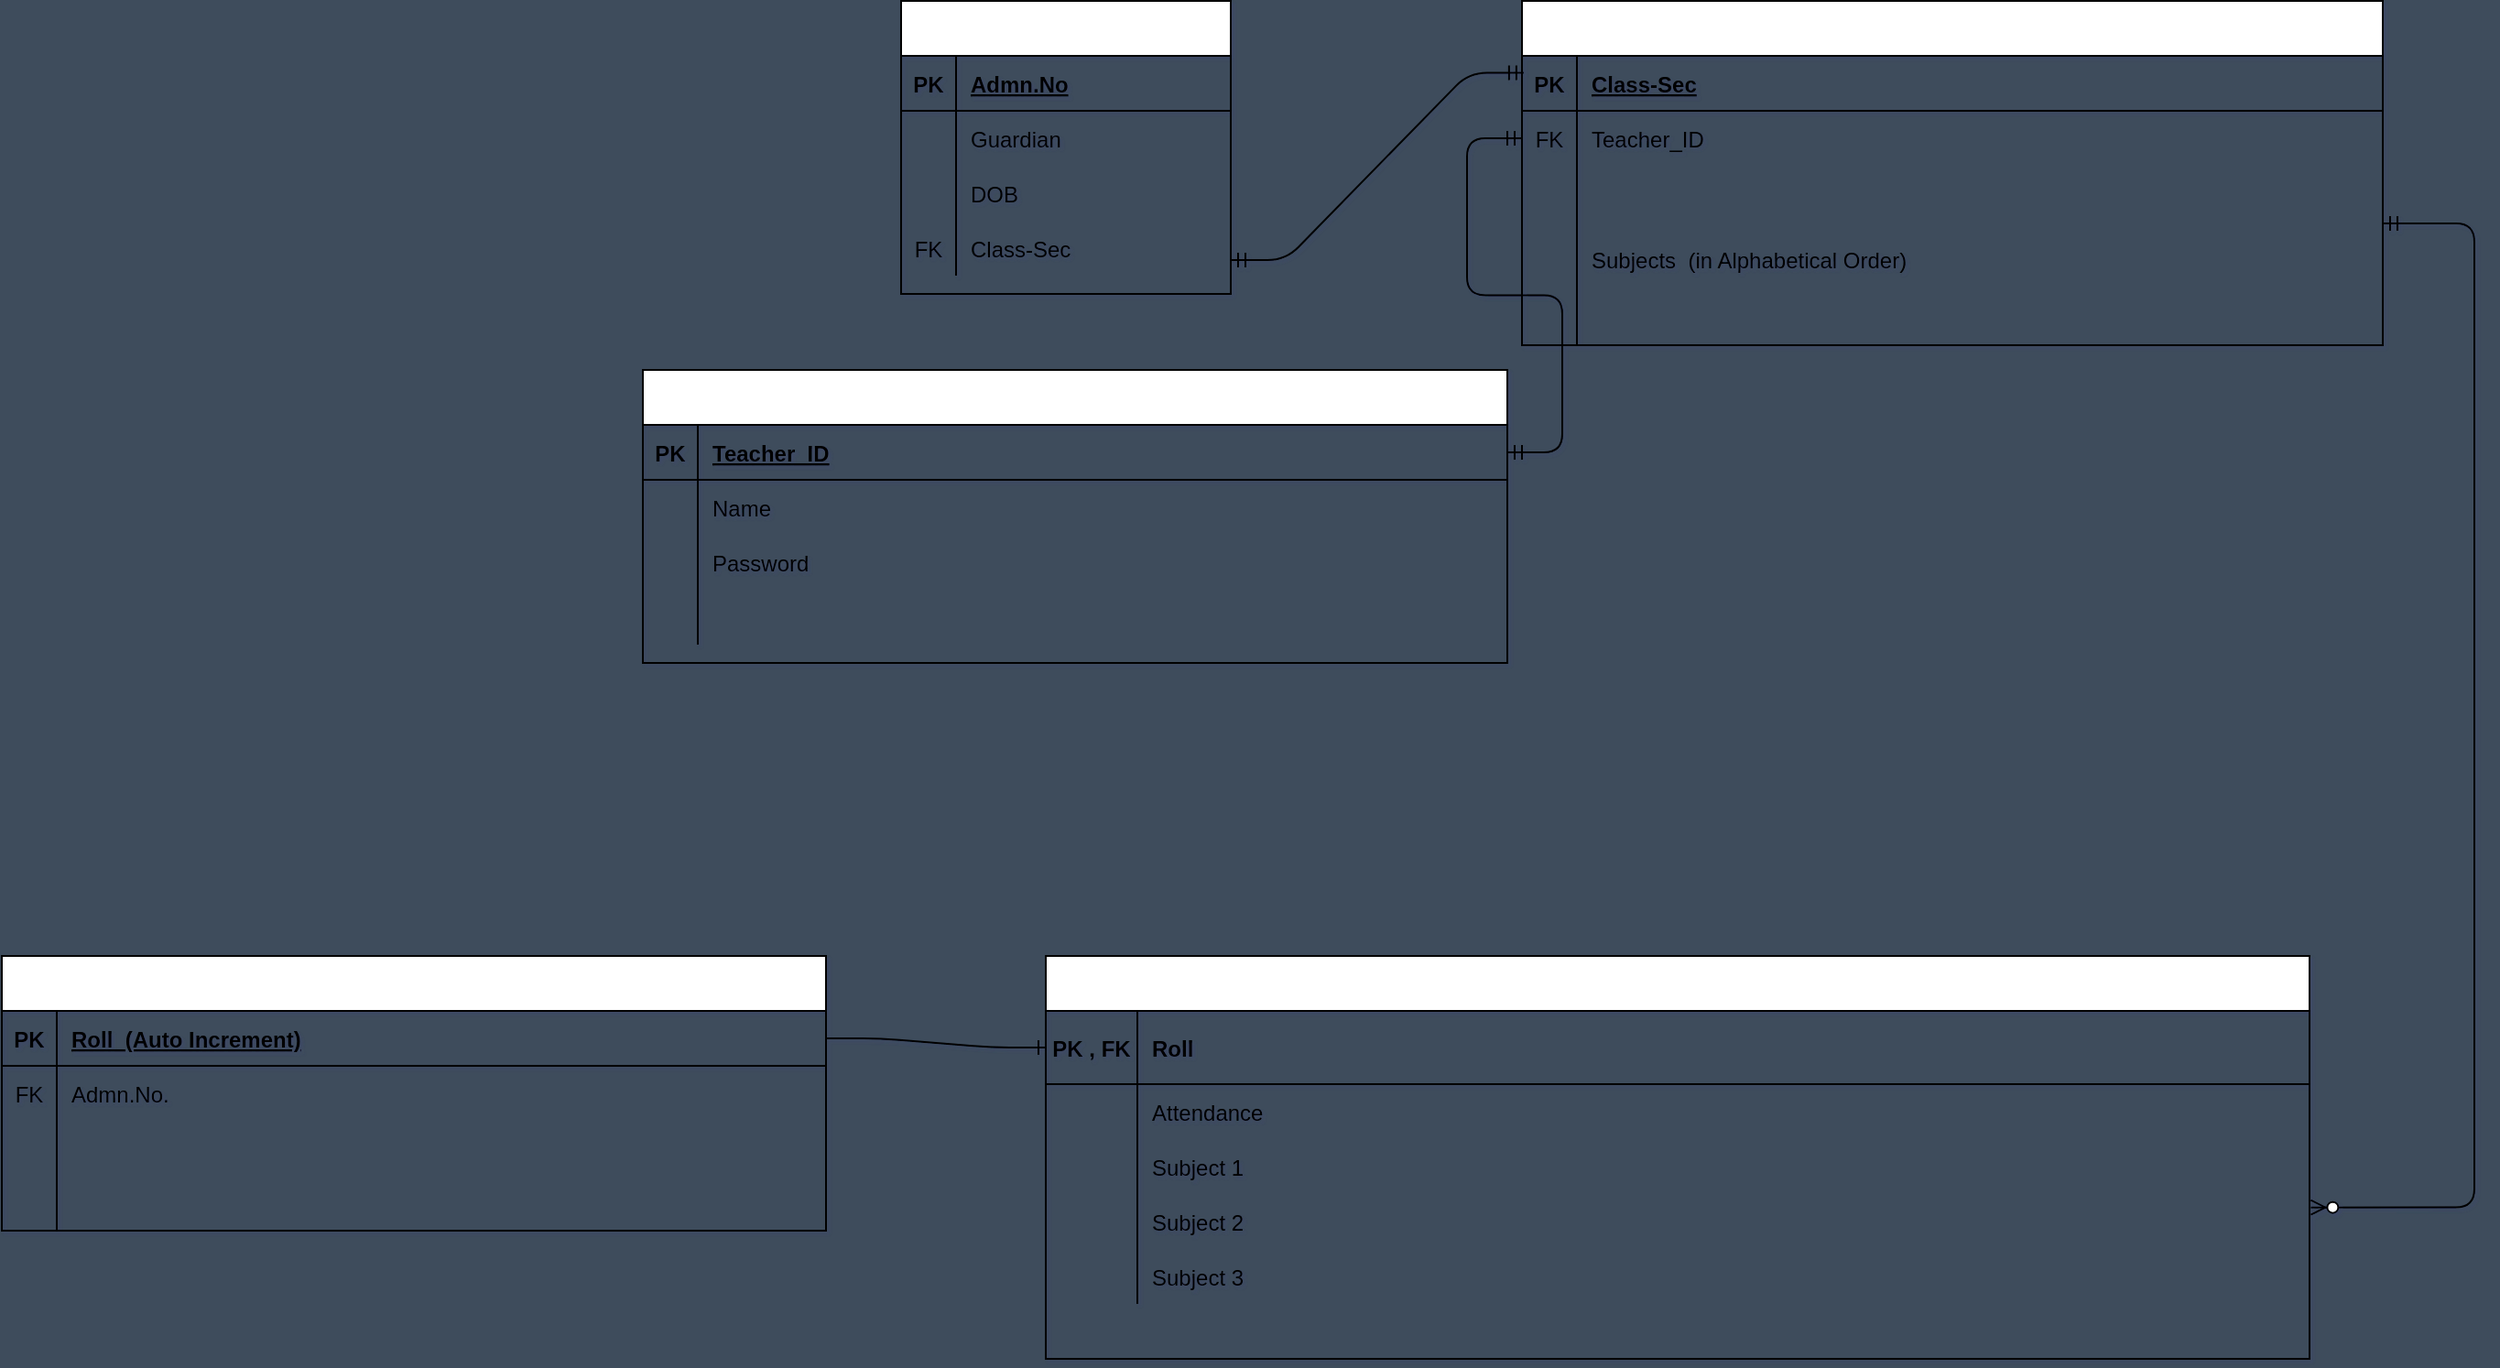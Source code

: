 <mxfile>
    <diagram id="oIQxQyRJ99w0yqNT2jzi" name="Page-1">
        <mxGraphModel dx="1610" dy="615" grid="1" gridSize="10" guides="1" tooltips="1" connect="1" arrows="1" fold="1" page="1" pageScale="1" pageWidth="900" pageHeight="1600" background="#3E4C5C" math="0" shadow="1">
            <root>
                <mxCell id="0"/>
                <mxCell id="1" parent="0"/>
                <mxCell id="28" value="Students" style="shape=table;startSize=30;container=1;collapsible=1;childLayout=tableLayout;fixedRows=1;rowLines=0;fontStyle=1;align=center;resizeLast=1;strokeColor=#000000;labelBorderColor=none;fontColor=#FFFFFF;" parent="1" vertex="1">
                    <mxGeometry x="-89" y="78.5" width="180" height="160" as="geometry">
                        <mxRectangle x="-89" y="78.5" width="80" height="30" as="alternateBounds"/>
                    </mxGeometry>
                </mxCell>
                <mxCell id="29" value="" style="shape=partialRectangle;collapsible=0;dropTarget=0;pointerEvents=0;fillColor=none;top=0;left=0;bottom=1;right=0;points=[[0,0.5],[1,0.5]];portConstraint=eastwest;" parent="28" vertex="1">
                    <mxGeometry y="30" width="180" height="30" as="geometry"/>
                </mxCell>
                <mxCell id="30" value="PK" style="shape=partialRectangle;connectable=0;fillColor=none;top=0;left=0;bottom=0;right=0;fontStyle=1;overflow=hidden;" parent="29" vertex="1">
                    <mxGeometry width="30" height="30" as="geometry"/>
                </mxCell>
                <mxCell id="31" value="Admn.No" style="shape=partialRectangle;connectable=0;fillColor=none;top=0;left=0;bottom=0;right=0;align=left;spacingLeft=6;fontStyle=5;overflow=hidden;" parent="29" vertex="1">
                    <mxGeometry x="30" width="150" height="30" as="geometry"/>
                </mxCell>
                <mxCell id="32" value="" style="shape=partialRectangle;collapsible=0;dropTarget=0;pointerEvents=0;fillColor=none;top=0;left=0;bottom=0;right=0;points=[[0,0.5],[1,0.5]];portConstraint=eastwest;" parent="28" vertex="1">
                    <mxGeometry y="60" width="180" height="30" as="geometry"/>
                </mxCell>
                <mxCell id="33" value="" style="shape=partialRectangle;connectable=0;fillColor=none;top=0;left=0;bottom=0;right=0;editable=1;overflow=hidden;" parent="32" vertex="1">
                    <mxGeometry width="30" height="30" as="geometry"/>
                </mxCell>
                <mxCell id="34" value="Guardian" style="shape=partialRectangle;connectable=0;fillColor=none;top=0;left=0;bottom=0;right=0;align=left;spacingLeft=6;overflow=hidden;" parent="32" vertex="1">
                    <mxGeometry x="30" width="150" height="30" as="geometry"/>
                </mxCell>
                <mxCell id="35" value="" style="shape=partialRectangle;collapsible=0;dropTarget=0;pointerEvents=0;fillColor=none;top=0;left=0;bottom=0;right=0;points=[[0,0.5],[1,0.5]];portConstraint=eastwest;" parent="28" vertex="1">
                    <mxGeometry y="90" width="180" height="30" as="geometry"/>
                </mxCell>
                <mxCell id="36" value="" style="shape=partialRectangle;connectable=0;fillColor=none;top=0;left=0;bottom=0;right=0;editable=1;overflow=hidden;" parent="35" vertex="1">
                    <mxGeometry width="30" height="30" as="geometry"/>
                </mxCell>
                <mxCell id="37" value="DOB" style="shape=partialRectangle;connectable=0;fillColor=none;top=0;left=0;bottom=0;right=0;align=left;spacingLeft=6;overflow=hidden;" parent="35" vertex="1">
                    <mxGeometry x="30" width="150" height="30" as="geometry"/>
                </mxCell>
                <mxCell id="38" value="" style="shape=partialRectangle;collapsible=0;dropTarget=0;pointerEvents=0;fillColor=none;top=0;left=0;bottom=0;right=0;points=[[0,0.5],[1,0.5]];portConstraint=eastwest;" parent="28" vertex="1">
                    <mxGeometry y="120" width="180" height="30" as="geometry"/>
                </mxCell>
                <mxCell id="39" value="FK" style="shape=partialRectangle;connectable=0;fillColor=none;top=0;left=0;bottom=0;right=0;editable=1;overflow=hidden;" parent="38" vertex="1">
                    <mxGeometry width="30" height="30" as="geometry"/>
                </mxCell>
                <mxCell id="40" value="Class-Sec" style="shape=partialRectangle;connectable=0;fillColor=none;top=0;left=0;bottom=0;right=0;align=left;spacingLeft=6;overflow=hidden;" parent="38" vertex="1">
                    <mxGeometry x="30" width="150" height="30" as="geometry"/>
                </mxCell>
                <mxCell id="41" value="Admin" style="shape=table;startSize=30;container=1;collapsible=1;childLayout=tableLayout;fixedRows=1;rowLines=0;fontStyle=1;align=center;resizeLast=1;fontColor=#FFFFFF;strokeColor=#000000;" parent="1" vertex="1">
                    <mxGeometry x="250" y="78.5" width="470" height="188" as="geometry">
                        <mxRectangle x="250" y="78.5" width="70" height="30" as="alternateBounds"/>
                    </mxGeometry>
                </mxCell>
                <mxCell id="42" value="" style="shape=partialRectangle;collapsible=0;dropTarget=0;pointerEvents=0;fillColor=none;top=0;left=0;bottom=1;right=0;points=[[0,0.5],[1,0.5]];portConstraint=eastwest;" parent="41" vertex="1">
                    <mxGeometry y="30" width="470" height="30" as="geometry"/>
                </mxCell>
                <mxCell id="43" value="PK" style="shape=partialRectangle;connectable=0;fillColor=none;top=0;left=0;bottom=0;right=0;fontStyle=1;overflow=hidden;" parent="42" vertex="1">
                    <mxGeometry width="30" height="30" as="geometry"/>
                </mxCell>
                <mxCell id="44" value="Class-Sec" style="shape=partialRectangle;connectable=0;fillColor=none;top=0;left=0;bottom=0;right=0;align=left;spacingLeft=6;fontStyle=5;overflow=hidden;" parent="42" vertex="1">
                    <mxGeometry x="30" width="440" height="30" as="geometry"/>
                </mxCell>
                <mxCell id="45" value="" style="shape=partialRectangle;collapsible=0;dropTarget=0;pointerEvents=0;fillColor=none;top=0;left=0;bottom=0;right=0;points=[[0,0.5],[1,0.5]];portConstraint=eastwest;" parent="41" vertex="1">
                    <mxGeometry y="60" width="470" height="30" as="geometry"/>
                </mxCell>
                <mxCell id="46" value="FK" style="shape=partialRectangle;connectable=0;fillColor=none;top=0;left=0;bottom=0;right=0;editable=1;overflow=hidden;" parent="45" vertex="1">
                    <mxGeometry width="30" height="30" as="geometry"/>
                </mxCell>
                <mxCell id="47" value="Teacher_ID" style="shape=partialRectangle;connectable=0;fillColor=none;top=0;left=0;bottom=0;right=0;align=left;spacingLeft=6;overflow=hidden;" parent="45" vertex="1">
                    <mxGeometry x="30" width="440" height="30" as="geometry"/>
                </mxCell>
                <mxCell id="48" value="" style="shape=partialRectangle;collapsible=0;dropTarget=0;pointerEvents=0;fillColor=none;top=0;left=0;bottom=0;right=0;points=[[0,0.5],[1,0.5]];portConstraint=eastwest;" parent="41" vertex="1">
                    <mxGeometry y="90" width="470" height="34" as="geometry"/>
                </mxCell>
                <mxCell id="49" value="" style="shape=partialRectangle;connectable=0;fillColor=none;top=0;left=0;bottom=0;right=0;editable=1;overflow=hidden;" parent="48" vertex="1">
                    <mxGeometry width="30" height="34" as="geometry"/>
                </mxCell>
                <mxCell id="50" value="" style="shape=partialRectangle;connectable=0;fillColor=none;top=0;left=0;bottom=0;right=0;align=left;spacingLeft=6;overflow=hidden;" parent="48" vertex="1">
                    <mxGeometry x="30" width="440" height="34" as="geometry"/>
                </mxCell>
                <mxCell id="195" value="" style="shape=partialRectangle;collapsible=0;dropTarget=0;pointerEvents=0;fillColor=none;top=0;left=0;bottom=0;right=0;points=[[0,0.5],[1,0.5]];portConstraint=eastwest;" parent="41" vertex="1">
                    <mxGeometry y="124" width="470" height="34" as="geometry"/>
                </mxCell>
                <mxCell id="196" value="" style="shape=partialRectangle;connectable=0;fillColor=none;top=0;left=0;bottom=0;right=0;editable=1;overflow=hidden;" parent="195" vertex="1">
                    <mxGeometry width="30" height="34" as="geometry"/>
                </mxCell>
                <mxCell id="197" value="Subjects  (in Alphabetical Order)" style="shape=partialRectangle;connectable=0;fillColor=none;top=0;left=0;bottom=0;right=0;align=left;spacingLeft=6;overflow=hidden;" parent="195" vertex="1">
                    <mxGeometry x="30" width="440" height="34" as="geometry"/>
                </mxCell>
                <mxCell id="51" value="" style="shape=partialRectangle;collapsible=0;dropTarget=0;pointerEvents=0;fillColor=none;top=0;left=0;bottom=0;right=0;points=[[0,0.5],[1,0.5]];portConstraint=eastwest;" parent="41" vertex="1">
                    <mxGeometry y="158" width="470" height="30" as="geometry"/>
                </mxCell>
                <mxCell id="52" value="" style="shape=partialRectangle;connectable=0;fillColor=none;top=0;left=0;bottom=0;right=0;editable=1;overflow=hidden;" parent="51" vertex="1">
                    <mxGeometry width="30" height="30" as="geometry"/>
                </mxCell>
                <mxCell id="53" value="" style="shape=partialRectangle;connectable=0;fillColor=none;top=0;left=0;bottom=0;right=0;align=left;spacingLeft=6;overflow=hidden;" parent="51" vertex="1">
                    <mxGeometry x="30" width="440" height="30" as="geometry"/>
                </mxCell>
                <mxCell id="55" value="Teachers" style="shape=table;startSize=30;container=1;collapsible=1;childLayout=tableLayout;fixedRows=1;rowLines=0;fontStyle=1;align=center;resizeLast=1;fontColor=#FFFFFF;strokeColor=#000000;" parent="1" vertex="1">
                    <mxGeometry x="-230" y="280" width="472" height="160" as="geometry">
                        <mxRectangle x="-230" y="280" width="80" height="30" as="alternateBounds"/>
                    </mxGeometry>
                </mxCell>
                <mxCell id="56" value="" style="shape=partialRectangle;collapsible=0;dropTarget=0;pointerEvents=0;fillColor=none;top=0;left=0;bottom=1;right=0;points=[[0,0.5],[1,0.5]];portConstraint=eastwest;" parent="55" vertex="1">
                    <mxGeometry y="30" width="472" height="30" as="geometry"/>
                </mxCell>
                <mxCell id="57" value="PK" style="shape=partialRectangle;connectable=0;fillColor=none;top=0;left=0;bottom=0;right=0;fontStyle=1;overflow=hidden;" parent="56" vertex="1">
                    <mxGeometry width="30" height="30" as="geometry"/>
                </mxCell>
                <mxCell id="58" value="Teacher_ID" style="shape=partialRectangle;connectable=0;fillColor=none;top=0;left=0;bottom=0;right=0;align=left;spacingLeft=6;fontStyle=5;overflow=hidden;" parent="56" vertex="1">
                    <mxGeometry x="30" width="442" height="30" as="geometry"/>
                </mxCell>
                <mxCell id="59" value="" style="shape=partialRectangle;collapsible=0;dropTarget=0;pointerEvents=0;fillColor=none;top=0;left=0;bottom=0;right=0;points=[[0,0.5],[1,0.5]];portConstraint=eastwest;" parent="55" vertex="1">
                    <mxGeometry y="60" width="472" height="30" as="geometry"/>
                </mxCell>
                <mxCell id="60" value="" style="shape=partialRectangle;connectable=0;fillColor=none;top=0;left=0;bottom=0;right=0;editable=1;overflow=hidden;" parent="59" vertex="1">
                    <mxGeometry width="30" height="30" as="geometry"/>
                </mxCell>
                <mxCell id="61" value="Name" style="shape=partialRectangle;connectable=0;fillColor=none;top=0;left=0;bottom=0;right=0;align=left;spacingLeft=6;overflow=hidden;" parent="59" vertex="1">
                    <mxGeometry x="30" width="442" height="30" as="geometry"/>
                </mxCell>
                <mxCell id="62" value="" style="shape=partialRectangle;collapsible=0;dropTarget=0;pointerEvents=0;fillColor=none;top=0;left=0;bottom=0;right=0;points=[[0,0.5],[1,0.5]];portConstraint=eastwest;" parent="55" vertex="1">
                    <mxGeometry y="90" width="472" height="30" as="geometry"/>
                </mxCell>
                <mxCell id="63" value="" style="shape=partialRectangle;connectable=0;fillColor=none;top=0;left=0;bottom=0;right=0;editable=1;overflow=hidden;" parent="62" vertex="1">
                    <mxGeometry width="30" height="30" as="geometry"/>
                </mxCell>
                <mxCell id="64" value="Password" style="shape=partialRectangle;connectable=0;fillColor=none;top=0;left=0;bottom=0;right=0;align=left;spacingLeft=6;overflow=hidden;" parent="62" vertex="1">
                    <mxGeometry x="30" width="442" height="30" as="geometry"/>
                </mxCell>
                <mxCell id="65" value="" style="shape=partialRectangle;collapsible=0;dropTarget=0;pointerEvents=0;fillColor=none;top=0;left=0;bottom=0;right=0;points=[[0,0.5],[1,0.5]];portConstraint=eastwest;" parent="55" vertex="1">
                    <mxGeometry y="120" width="472" height="30" as="geometry"/>
                </mxCell>
                <mxCell id="66" value="" style="shape=partialRectangle;connectable=0;fillColor=none;top=0;left=0;bottom=0;right=0;editable=1;overflow=hidden;" parent="65" vertex="1">
                    <mxGeometry width="30" height="30" as="geometry"/>
                </mxCell>
                <mxCell id="67" value="" style="shape=partialRectangle;connectable=0;fillColor=none;top=0;left=0;bottom=0;right=0;align=left;spacingLeft=6;overflow=hidden;" parent="65" vertex="1">
                    <mxGeometry x="30" width="442" height="30" as="geometry"/>
                </mxCell>
                <mxCell id="142" value="" style="edgeStyle=entityRelationEdgeStyle;fontSize=12;html=1;endArrow=ERmandOne;startArrow=ERmandOne;fontColor=#FFFFFF;exitX=1;exitY=0.5;exitDx=0;exitDy=0;" parent="1" source="56" target="45" edge="1">
                    <mxGeometry width="100" height="100" relative="1" as="geometry">
                        <mxPoint x="240" y="290" as="sourcePoint"/>
                        <mxPoint x="210" y="210" as="targetPoint"/>
                    </mxGeometry>
                </mxCell>
                <mxCell id="143" value="" style="edgeStyle=entityRelationEdgeStyle;fontSize=12;html=1;endArrow=ERmandOne;startArrow=ERmandOne;fontColor=#FFFFFF;entryX=0.002;entryY=0.31;entryDx=0;entryDy=0;entryPerimeter=0;exitX=1;exitY=0.717;exitDx=0;exitDy=0;exitPerimeter=0;" parent="1" source="38" target="42" edge="1">
                    <mxGeometry width="100" height="100" relative="1" as="geometry">
                        <mxPoint x="240" y="220" as="sourcePoint"/>
                        <mxPoint x="240" y="130" as="targetPoint"/>
                    </mxGeometry>
                </mxCell>
                <mxCell id="144" value="Students-12A" style="shape=table;startSize=30;container=1;collapsible=1;childLayout=tableLayout;fixedRows=1;rowLines=0;fontStyle=1;align=center;resizeLast=1;fontColor=#FFFFFF;strokeColor=#000000;" parent="1" vertex="1">
                    <mxGeometry x="-580" y="600" width="450" height="150" as="geometry"/>
                </mxCell>
                <mxCell id="145" value="" style="shape=partialRectangle;collapsible=0;dropTarget=0;pointerEvents=0;fillColor=none;top=0;left=0;bottom=1;right=0;points=[[0,0.5],[1,0.5]];portConstraint=eastwest;" parent="144" vertex="1">
                    <mxGeometry y="30" width="450" height="30" as="geometry"/>
                </mxCell>
                <mxCell id="146" value="PK" style="shape=partialRectangle;connectable=0;fillColor=none;top=0;left=0;bottom=0;right=0;fontStyle=1;overflow=hidden;" parent="145" vertex="1">
                    <mxGeometry width="30" height="30" as="geometry"/>
                </mxCell>
                <mxCell id="147" value="Roll  (Auto Increment)" style="shape=partialRectangle;connectable=0;fillColor=none;top=0;left=0;bottom=0;right=0;align=left;spacingLeft=6;fontStyle=5;overflow=hidden;" parent="145" vertex="1">
                    <mxGeometry x="30" width="420" height="30" as="geometry"/>
                </mxCell>
                <mxCell id="148" value="" style="shape=partialRectangle;collapsible=0;dropTarget=0;pointerEvents=0;fillColor=none;top=0;left=0;bottom=0;right=0;points=[[0,0.5],[1,0.5]];portConstraint=eastwest;" parent="144" vertex="1">
                    <mxGeometry y="60" width="450" height="30" as="geometry"/>
                </mxCell>
                <mxCell id="149" value="FK" style="shape=partialRectangle;connectable=0;fillColor=none;top=0;left=0;bottom=0;right=0;editable=1;overflow=hidden;" parent="148" vertex="1">
                    <mxGeometry width="30" height="30" as="geometry"/>
                </mxCell>
                <mxCell id="150" value="Admn.No." style="shape=partialRectangle;connectable=0;fillColor=none;top=0;left=0;bottom=0;right=0;align=left;spacingLeft=6;overflow=hidden;" parent="148" vertex="1">
                    <mxGeometry x="30" width="420" height="30" as="geometry"/>
                </mxCell>
                <mxCell id="151" value="" style="shape=partialRectangle;collapsible=0;dropTarget=0;pointerEvents=0;fillColor=none;top=0;left=0;bottom=0;right=0;points=[[0,0.5],[1,0.5]];portConstraint=eastwest;" parent="144" vertex="1">
                    <mxGeometry y="90" width="450" height="30" as="geometry"/>
                </mxCell>
                <mxCell id="152" value="" style="shape=partialRectangle;connectable=0;fillColor=none;top=0;left=0;bottom=0;right=0;editable=1;overflow=hidden;" parent="151" vertex="1">
                    <mxGeometry width="30" height="30" as="geometry"/>
                </mxCell>
                <mxCell id="153" value="" style="shape=partialRectangle;connectable=0;fillColor=none;top=0;left=0;bottom=0;right=0;align=left;spacingLeft=6;overflow=hidden;" parent="151" vertex="1">
                    <mxGeometry x="30" width="420" height="30" as="geometry"/>
                </mxCell>
                <mxCell id="154" value="" style="shape=partialRectangle;collapsible=0;dropTarget=0;pointerEvents=0;fillColor=none;top=0;left=0;bottom=0;right=0;points=[[0,0.5],[1,0.5]];portConstraint=eastwest;" parent="144" vertex="1">
                    <mxGeometry y="120" width="450" height="30" as="geometry"/>
                </mxCell>
                <mxCell id="155" value="" style="shape=partialRectangle;connectable=0;fillColor=none;top=0;left=0;bottom=0;right=0;editable=1;overflow=hidden;" parent="154" vertex="1">
                    <mxGeometry width="30" height="30" as="geometry"/>
                </mxCell>
                <mxCell id="156" value="" style="shape=partialRectangle;connectable=0;fillColor=none;top=0;left=0;bottom=0;right=0;align=left;spacingLeft=6;overflow=hidden;" parent="154" vertex="1">
                    <mxGeometry x="30" width="420" height="30" as="geometry"/>
                </mxCell>
                <mxCell id="163" value="Marks-12A" style="shape=table;startSize=30;container=1;collapsible=1;childLayout=tableLayout;fixedRows=1;rowLines=0;fontStyle=1;align=center;resizeLast=1;fontColor=#FFFFFF;strokeColor=#000000;" parent="1" vertex="1">
                    <mxGeometry x="-10" y="600" width="690" height="220" as="geometry"/>
                </mxCell>
                <mxCell id="164" value="" style="shape=partialRectangle;collapsible=0;dropTarget=0;pointerEvents=0;fillColor=none;top=0;left=0;bottom=1;right=0;points=[[0,0.5],[1,0.5]];portConstraint=eastwest;" parent="163" vertex="1">
                    <mxGeometry y="30" width="690" height="40" as="geometry"/>
                </mxCell>
                <mxCell id="165" value="PK , FK" style="shape=partialRectangle;connectable=0;fillColor=none;top=0;left=0;bottom=0;right=0;fontStyle=1;overflow=hidden;" parent="164" vertex="1">
                    <mxGeometry width="50" height="40" as="geometry"/>
                </mxCell>
                <mxCell id="166" value="Roll   " style="shape=partialRectangle;connectable=0;fillColor=none;top=0;left=0;bottom=0;right=0;align=left;spacingLeft=6;fontStyle=1;overflow=hidden;" parent="164" vertex="1">
                    <mxGeometry x="50" width="640" height="40" as="geometry"/>
                </mxCell>
                <mxCell id="167" value="" style="shape=partialRectangle;collapsible=0;dropTarget=0;pointerEvents=0;fillColor=none;top=0;left=0;bottom=0;right=0;points=[[0,0.5],[1,0.5]];portConstraint=eastwest;" parent="163" vertex="1">
                    <mxGeometry y="70" width="690" height="30" as="geometry"/>
                </mxCell>
                <mxCell id="168" value="" style="shape=partialRectangle;connectable=0;fillColor=none;top=0;left=0;bottom=0;right=0;editable=1;overflow=hidden;" parent="167" vertex="1">
                    <mxGeometry width="50" height="30" as="geometry"/>
                </mxCell>
                <mxCell id="169" value="Attendance" style="shape=partialRectangle;connectable=0;fillColor=none;top=0;left=0;bottom=0;right=0;align=left;spacingLeft=6;overflow=hidden;" parent="167" vertex="1">
                    <mxGeometry x="50" width="640" height="30" as="geometry"/>
                </mxCell>
                <mxCell id="170" value="" style="shape=partialRectangle;collapsible=0;dropTarget=0;pointerEvents=0;fillColor=none;top=0;left=0;bottom=0;right=0;points=[[0,0.5],[1,0.5]];portConstraint=eastwest;" parent="163" vertex="1">
                    <mxGeometry y="100" width="690" height="30" as="geometry"/>
                </mxCell>
                <mxCell id="171" value="" style="shape=partialRectangle;connectable=0;fillColor=none;top=0;left=0;bottom=0;right=0;editable=1;overflow=hidden;" parent="170" vertex="1">
                    <mxGeometry width="50" height="30" as="geometry"/>
                </mxCell>
                <mxCell id="172" value="Subject 1" style="shape=partialRectangle;connectable=0;fillColor=none;top=0;left=0;bottom=0;right=0;align=left;spacingLeft=6;overflow=hidden;" parent="170" vertex="1">
                    <mxGeometry x="50" width="640" height="30" as="geometry"/>
                </mxCell>
                <mxCell id="173" value="" style="shape=partialRectangle;collapsible=0;dropTarget=0;pointerEvents=0;fillColor=none;top=0;left=0;bottom=0;right=0;points=[[0,0.5],[1,0.5]];portConstraint=eastwest;" parent="163" vertex="1">
                    <mxGeometry y="130" width="690" height="30" as="geometry"/>
                </mxCell>
                <mxCell id="174" value="" style="shape=partialRectangle;connectable=0;fillColor=none;top=0;left=0;bottom=0;right=0;editable=1;overflow=hidden;" parent="173" vertex="1">
                    <mxGeometry width="50" height="30" as="geometry"/>
                </mxCell>
                <mxCell id="175" value="Subject 2" style="shape=partialRectangle;connectable=0;fillColor=none;top=0;left=0;bottom=0;right=0;align=left;spacingLeft=6;overflow=hidden;" parent="173" vertex="1">
                    <mxGeometry x="50" width="640" height="30" as="geometry"/>
                </mxCell>
                <mxCell id="190" value="" style="shape=partialRectangle;collapsible=0;dropTarget=0;pointerEvents=0;fillColor=none;top=0;left=0;bottom=0;right=0;points=[[0,0.5],[1,0.5]];portConstraint=eastwest;" parent="163" vertex="1">
                    <mxGeometry y="160" width="690" height="30" as="geometry"/>
                </mxCell>
                <mxCell id="191" value="" style="shape=partialRectangle;connectable=0;fillColor=none;top=0;left=0;bottom=0;right=0;editable=1;overflow=hidden;" parent="190" vertex="1">
                    <mxGeometry width="50" height="30" as="geometry"/>
                </mxCell>
                <mxCell id="192" value="Subject 3" style="shape=partialRectangle;connectable=0;fillColor=none;top=0;left=0;bottom=0;right=0;align=left;spacingLeft=6;overflow=hidden;" parent="190" vertex="1">
                    <mxGeometry x="50" width="640" height="30" as="geometry"/>
                </mxCell>
                <mxCell id="176" value="" style="edgeStyle=entityRelationEdgeStyle;fontSize=12;html=1;endArrow=ERone;endFill=1;fontColor=#FFFFFF;exitX=1;exitY=0.5;exitDx=0;exitDy=0;" parent="1" source="145" target="164" edge="1">
                    <mxGeometry width="100" height="100" relative="1" as="geometry">
                        <mxPoint x="-190" y="630" as="sourcePoint"/>
                        <mxPoint x="-90" y="530" as="targetPoint"/>
                    </mxGeometry>
                </mxCell>
                <mxCell id="194" value="" style="edgeStyle=orthogonalEdgeStyle;fontSize=12;html=1;endArrow=ERzeroToMany;startArrow=ERmandOne;fontColor=#FFFFFF;elbow=vertical;entryX=1.001;entryY=0.244;entryDx=0;entryDy=0;entryPerimeter=0;" parent="1" source="48" target="173" edge="1">
                    <mxGeometry width="100" height="100" relative="1" as="geometry">
                        <mxPoint x="740" y="210" as="sourcePoint"/>
                        <mxPoint x="700" y="690" as="targetPoint"/>
                        <Array as="points">
                            <mxPoint x="770" y="200"/>
                            <mxPoint x="770" y="737"/>
                        </Array>
                    </mxGeometry>
                </mxCell>
            </root>
        </mxGraphModel>
    </diagram>
    <diagram id="sR3xg9FtY8wLBwxeg6wa" name="Page-2">
        <mxGraphModel dx="710" dy="615" grid="1" gridSize="10" guides="1" tooltips="1" connect="1" arrows="1" fold="1" page="1" pageScale="1" pageWidth="1200" pageHeight="1920" background="#3B1D00" math="0" shadow="0">
            <root>
                <mxCell id="Pp3ixRvNT5yIHclJK6_6-0"/>
                <mxCell id="Pp3ixRvNT5yIHclJK6_6-1" parent="Pp3ixRvNT5yIHclJK6_6-0"/>
                <mxCell id="NXDeuuNNnxQUC-3iIf2m-0" value="" style="group" parent="Pp3ixRvNT5yIHclJK6_6-1" vertex="1" connectable="0">
                    <mxGeometry x="60" y="30" width="536" height="400" as="geometry"/>
                </mxCell>
                <mxCell id="VFKwjuI6PaATOPqBNlFi-2" value="&lt;h1&gt;&lt;font style=&quot;font-size: 41px&quot; face=&quot;Times New Roman&quot;&gt;ADMIN&lt;/font&gt;&lt;/h1&gt;" style="ellipse;whiteSpace=wrap;html=1;align=center;newEdgeStyle={&quot;edgeStyle&quot;:&quot;entityRelationEdgeStyle&quot;,&quot;startArrow&quot;:&quot;none&quot;,&quot;endArrow&quot;:&quot;none&quot;,&quot;segment&quot;:10,&quot;curved&quot;:1};treeFolding=1;treeMoving=1;" parent="NXDeuuNNnxQUC-3iIf2m-0" vertex="1">
                    <mxGeometry x="196" y="-10" width="180" height="90" as="geometry"/>
                </mxCell>
                <mxCell id="VFKwjuI6PaATOPqBNlFi-3" value="&lt;font style=&quot;font-size: 16px&quot;&gt;Primary Key&lt;/font&gt;" style="whiteSpace=wrap;html=1;rounded=1;arcSize=50;align=center;verticalAlign=middle;strokeWidth=1;autosize=1;spacing=4;treeFolding=1;treeMoving=1;newEdgeStyle={&quot;edgeStyle&quot;:&quot;entityRelationEdgeStyle&quot;,&quot;startArrow&quot;:&quot;none&quot;,&quot;endArrow&quot;:&quot;none&quot;,&quot;segment&quot;:10,&quot;curved&quot;:1};" parent="NXDeuuNNnxQUC-3iIf2m-0" vertex="1">
                    <mxGeometry x="49" y="105" width="130" height="30" as="geometry"/>
                </mxCell>
                <mxCell id="VFKwjuI6PaATOPqBNlFi-5" value="" style="edgeStyle=entityRelationEdgeStyle;fontSize=12;html=1;endArrow=ERzeroToOne;startArrow=ERmandOne;entryX=0;entryY=0.5;entryDx=0;entryDy=0;exitX=0.5;exitY=0;exitDx=0;exitDy=0;" parent="NXDeuuNNnxQUC-3iIf2m-0" source="VFKwjuI6PaATOPqBNlFi-3" target="VFKwjuI6PaATOPqBNlFi-2" edge="1">
                    <mxGeometry width="100" height="100" relative="1" as="geometry">
                        <mxPoint x="76" y="170" as="sourcePoint"/>
                        <mxPoint x="176" y="70" as="targetPoint"/>
                    </mxGeometry>
                </mxCell>
                <mxCell id="VFKwjuI6PaATOPqBNlFi-25" style="edgeStyle=none;html=1;exitX=0.5;exitY=1;exitDx=0;exitDy=0;" parent="NXDeuuNNnxQUC-3iIf2m-0" source="VFKwjuI6PaATOPqBNlFi-8" edge="1">
                    <mxGeometry relative="1" as="geometry">
                        <mxPoint x="55.286" y="230" as="targetPoint"/>
                    </mxGeometry>
                </mxCell>
                <mxCell id="VFKwjuI6PaATOPqBNlFi-8" value="1.Teacher ID" style="whiteSpace=wrap;html=1;align=center;verticalAlign=middle;treeFolding=1;treeMoving=1;" parent="NXDeuuNNnxQUC-3iIf2m-0" vertex="1">
                    <mxGeometry x="4" y="175" width="102" height="25" as="geometry"/>
                </mxCell>
                <mxCell id="VFKwjuI6PaATOPqBNlFi-30" style="edgeStyle=none;html=1;exitX=0.5;exitY=1;exitDx=0;exitDy=0;" parent="NXDeuuNNnxQUC-3iIf2m-0" source="VFKwjuI6PaATOPqBNlFi-9" edge="1">
                    <mxGeometry relative="1" as="geometry">
                        <mxPoint x="170.143" y="230" as="targetPoint"/>
                    </mxGeometry>
                </mxCell>
                <mxCell id="VFKwjuI6PaATOPqBNlFi-9" value="2.Username" style="whiteSpace=wrap;html=1;align=center;verticalAlign=middle;treeFolding=1;treeMoving=1;" parent="NXDeuuNNnxQUC-3iIf2m-0" vertex="1">
                    <mxGeometry x="124" y="175" width="92" height="25" as="geometry"/>
                </mxCell>
                <mxCell id="VFKwjuI6PaATOPqBNlFi-13" value="" style="endArrow=classic;html=1;exitX=0.5;exitY=1;exitDx=0;exitDy=0;entryX=0.5;entryY=0;entryDx=0;entryDy=0;" parent="NXDeuuNNnxQUC-3iIf2m-0" source="VFKwjuI6PaATOPqBNlFi-3" target="VFKwjuI6PaATOPqBNlFi-8" edge="1">
                    <mxGeometry width="50" height="50" relative="1" as="geometry">
                        <mxPoint x="216" y="190" as="sourcePoint"/>
                        <mxPoint x="266" y="140" as="targetPoint"/>
                    </mxGeometry>
                </mxCell>
                <mxCell id="VFKwjuI6PaATOPqBNlFi-14" value="" style="endArrow=classic;html=1;exitX=0.5;exitY=1;exitDx=0;exitDy=0;entryX=0.5;entryY=0;entryDx=0;entryDy=0;" parent="NXDeuuNNnxQUC-3iIf2m-0" source="VFKwjuI6PaATOPqBNlFi-3" target="VFKwjuI6PaATOPqBNlFi-9" edge="1">
                    <mxGeometry width="50" height="50" relative="1" as="geometry">
                        <mxPoint x="216" y="190" as="sourcePoint"/>
                        <mxPoint x="266" y="140" as="targetPoint"/>
                    </mxGeometry>
                </mxCell>
                <mxCell id="VFKwjuI6PaATOPqBNlFi-24" value="Admin's Work" style="rounded=1;arcSize=10;whiteSpace=wrap;html=1;align=center;" parent="NXDeuuNNnxQUC-3iIf2m-0" vertex="1">
                    <mxGeometry x="270" y="200" width="100" height="40" as="geometry"/>
                </mxCell>
                <mxCell id="eg9HoDoHFmB2oO4siofI-19" style="edgeStyle=none;html=1;exitX=0.5;exitY=1;exitDx=0;exitDy=0;entryX=0;entryY=0.5;entryDx=0;entryDy=0;fontSize=32;fontColor=#33FFFF;" parent="NXDeuuNNnxQUC-3iIf2m-0" source="VFKwjuI6PaATOPqBNlFi-26" target="VFKwjuI6PaATOPqBNlFi-28" edge="1">
                    <mxGeometry relative="1" as="geometry"/>
                </mxCell>
                <mxCell id="VFKwjuI6PaATOPqBNlFi-26" value="most probably&lt;br&gt;auto increment" style="rounded=1;arcSize=10;whiteSpace=wrap;html=1;align=center;" parent="NXDeuuNNnxQUC-3iIf2m-0" vertex="1">
                    <mxGeometry y="230" width="110" height="50" as="geometry"/>
                </mxCell>
                <mxCell id="VFKwjuI6PaATOPqBNlFi-29" style="edgeStyle=none;html=1;exitX=1;exitY=0;exitDx=0;exitDy=0;entryX=0.5;entryY=1;entryDx=0;entryDy=0;" parent="NXDeuuNNnxQUC-3iIf2m-0" source="VFKwjuI6PaATOPqBNlFi-28" target="VFKwjuI6PaATOPqBNlFi-24" edge="1">
                    <mxGeometry relative="1" as="geometry"/>
                </mxCell>
                <mxCell id="VFKwjuI6PaATOPqBNlFi-28" value="IF NOT" style="rounded=1;arcSize=10;whiteSpace=wrap;html=1;align=center;" parent="NXDeuuNNnxQUC-3iIf2m-0" vertex="1">
                    <mxGeometry x="106" y="300" width="100" height="40" as="geometry"/>
                </mxCell>
                <mxCell id="VFKwjuI6PaATOPqBNlFi-31" value="&lt;font style=&quot;font-size: 11px&quot;&gt;most probably teacher ka full name&lt;/font&gt;" style="rounded=1;arcSize=10;whiteSpace=wrap;html=1;align=center;" parent="NXDeuuNNnxQUC-3iIf2m-0" vertex="1">
                    <mxGeometry x="120" y="230" width="100" height="50" as="geometry"/>
                </mxCell>
                <mxCell id="eg9HoDoHFmB2oO4siofI-47" style="edgeStyle=none;html=1;exitX=0;exitY=0.75;exitDx=0;exitDy=0;entryX=1;entryY=0.5;entryDx=0;entryDy=0;fontSize=32;fontColor=#33FFFF;" parent="NXDeuuNNnxQUC-3iIf2m-0" source="VFKwjuI6PaATOPqBNlFi-32" target="VFKwjuI6PaATOPqBNlFi-24" edge="1">
                    <mxGeometry relative="1" as="geometry"/>
                </mxCell>
                <mxCell id="VFKwjuI6PaATOPqBNlFi-32" value="4.CLASS" style="whiteSpace=wrap;html=1;rounded=1;arcSize=50;align=center;verticalAlign=middle;strokeWidth=1;autosize=1;spacing=4;treeFolding=1;treeMoving=1;newEdgeStyle={&quot;edgeStyle&quot;:&quot;entityRelationEdgeStyle&quot;,&quot;startArrow&quot;:&quot;none&quot;,&quot;endArrow&quot;:&quot;none&quot;,&quot;segment&quot;:10,&quot;curved&quot;:1};" parent="NXDeuuNNnxQUC-3iIf2m-0" vertex="1">
                    <mxGeometry x="460" y="120" width="90" height="30" as="geometry"/>
                </mxCell>
                <mxCell id="VFKwjuI6PaATOPqBNlFi-33" value="" style="edgeStyle=entityRelationEdgeStyle;startArrow=none;endArrow=none;segment=10;curved=1;exitX=1;exitY=0.5;exitDx=0;exitDy=0;" parent="NXDeuuNNnxQUC-3iIf2m-0" source="VFKwjuI6PaATOPqBNlFi-2" target="VFKwjuI6PaATOPqBNlFi-32" edge="1">
                    <mxGeometry relative="1" as="geometry">
                        <mxPoint x="286" y="175" as="sourcePoint"/>
                    </mxGeometry>
                </mxCell>
                <mxCell id="NXDeuuNNnxQUC-3iIf2m-3" style="edgeStyle=none;html=1;exitX=0.25;exitY=1;exitDx=0;exitDy=0;entryX=0.5;entryY=0;entryDx=0;entryDy=0;" parent="NXDeuuNNnxQUC-3iIf2m-0" source="VFKwjuI6PaATOPqBNlFi-34" target="VFKwjuI6PaATOPqBNlFi-24" edge="1">
                    <mxGeometry relative="1" as="geometry"/>
                </mxCell>
                <mxCell id="VFKwjuI6PaATOPqBNlFi-34" value="3.Subjects&amp;nbsp; &lt;br&gt;&amp;nbsp;(Only initials)" style="whiteSpace=wrap;html=1;rounded=1;arcSize=50;align=center;verticalAlign=middle;strokeWidth=1;autosize=1;spacing=4;treeFolding=1;treeMoving=1;newEdgeStyle={&quot;edgeStyle&quot;:&quot;entityRelationEdgeStyle&quot;,&quot;startArrow&quot;:&quot;none&quot;,&quot;endArrow&quot;:&quot;none&quot;,&quot;segment&quot;:10,&quot;curved&quot;:1};" parent="NXDeuuNNnxQUC-3iIf2m-0" vertex="1">
                    <mxGeometry x="292" y="110" width="110" height="40" as="geometry"/>
                </mxCell>
                <mxCell id="VFKwjuI6PaATOPqBNlFi-35" value="" style="edgeStyle=entityRelationEdgeStyle;startArrow=none;endArrow=none;segment=10;curved=1;" parent="NXDeuuNNnxQUC-3iIf2m-0" target="VFKwjuI6PaATOPqBNlFi-34" edge="1">
                    <mxGeometry relative="1" as="geometry">
                        <mxPoint x="256" y="77" as="sourcePoint"/>
                    </mxGeometry>
                </mxCell>
                <mxCell id="eg9HoDoHFmB2oO4siofI-20" style="edgeStyle=none;html=1;exitX=0.5;exitY=1;exitDx=0;exitDy=0;entryX=0.5;entryY=0;entryDx=0;entryDy=0;fontSize=32;fontColor=#33FFFF;" parent="NXDeuuNNnxQUC-3iIf2m-0" source="VFKwjuI6PaATOPqBNlFi-37" target="VFKwjuI6PaATOPqBNlFi-39" edge="1">
                    <mxGeometry relative="1" as="geometry"/>
                </mxCell>
                <mxCell id="VFKwjuI6PaATOPqBNlFi-37" value="&lt;span style=&quot;font-size: 11px&quot;&gt;Can be seperate&lt;/span&gt;" style="rounded=1;arcSize=10;whiteSpace=wrap;html=1;align=center;" parent="NXDeuuNNnxQUC-3iIf2m-0" vertex="1">
                    <mxGeometry x="455" y="220" width="100" height="50" as="geometry"/>
                </mxCell>
                <mxCell id="VFKwjuI6PaATOPqBNlFi-36" style="edgeStyle=none;html=1;exitX=0.5;exitY=1;exitDx=0;exitDy=0;" parent="NXDeuuNNnxQUC-3iIf2m-0" source="VFKwjuI6PaATOPqBNlFi-32" target="VFKwjuI6PaATOPqBNlFi-37" edge="1">
                    <mxGeometry relative="1" as="geometry">
                        <mxPoint x="451.857" y="270" as="targetPoint"/>
                    </mxGeometry>
                </mxCell>
                <mxCell id="VFKwjuI6PaATOPqBNlFi-43" style="edgeStyle=none;html=1;exitX=0.5;exitY=0;exitDx=0;exitDy=0;entryX=0.5;entryY=1;entryDx=0;entryDy=0;" parent="NXDeuuNNnxQUC-3iIf2m-0" source="VFKwjuI6PaATOPqBNlFi-39" target="VFKwjuI6PaATOPqBNlFi-24" edge="1">
                    <mxGeometry relative="1" as="geometry">
                        <mxPoint x="296" y="251" as="targetPoint"/>
                    </mxGeometry>
                </mxCell>
                <mxCell id="VFKwjuI6PaATOPqBNlFi-39" value="&lt;span style=&quot;font-size: 11px&quot;&gt;IF CLASS TEACHER&lt;/span&gt;" style="rounded=1;arcSize=10;whiteSpace=wrap;html=1;align=center;" parent="NXDeuuNNnxQUC-3iIf2m-0" vertex="1">
                    <mxGeometry x="420" y="300" width="100" height="40" as="geometry"/>
                </mxCell>
                <mxCell id="eg9HoDoHFmB2oO4siofI-22" style="edgeStyle=none;html=1;exitX=0.5;exitY=0;exitDx=0;exitDy=0;fontSize=32;fontColor=#33FFFF;" parent="NXDeuuNNnxQUC-3iIf2m-0" source="eg9HoDoHFmB2oO4siofI-21" target="VFKwjuI6PaATOPqBNlFi-24" edge="1">
                    <mxGeometry relative="1" as="geometry"/>
                </mxCell>
                <UserObject label="&lt;font color=&quot;#ffffff&quot; style=&quot;font-size: 21px&quot;&gt;5.Password&lt;/font&gt;" treeRoot="1" id="eg9HoDoHFmB2oO4siofI-21">
                    <mxCell style="whiteSpace=wrap;html=1;align=center;treeFolding=1;treeMoving=1;newEdgeStyle={&quot;edgeStyle&quot;:&quot;elbowEdgeStyle&quot;,&quot;startArrow&quot;:&quot;none&quot;,&quot;endArrow&quot;:&quot;none&quot;};fontSize=32;fontColor=#33FFFF;" parent="NXDeuuNNnxQUC-3iIf2m-0" vertex="1">
                        <mxGeometry x="260" y="340" width="120" height="60" as="geometry"/>
                    </mxCell>
                </UserObject>
                <mxCell id="NXDeuuNNnxQUC-3iIf2m-4" value="" style="endArrow=none;html=1;rounded=0;" parent="Pp3ixRvNT5yIHclJK6_6-1" edge="1">
                    <mxGeometry relative="1" as="geometry">
                        <mxPoint y="480" as="sourcePoint"/>
                        <mxPoint x="680" y="480" as="targetPoint"/>
                        <Array as="points">
                            <mxPoint x="350" y="480"/>
                        </Array>
                    </mxGeometry>
                </mxCell>
                <mxCell id="NXDeuuNNnxQUC-3iIf2m-6" value="" style="html=1;shadow=0;dashed=0;align=center;verticalAlign=middle;shape=mxgraph.arrows2.arrow;dy=0.67;dx=20;notch=0;" parent="Pp3ixRvNT5yIHclJK6_6-1" vertex="1">
                    <mxGeometry x="680" y="170" width="100" height="60" as="geometry"/>
                </mxCell>
                <mxCell id="NXDeuuNNnxQUC-3iIf2m-7" value="PYTHON'S WORK" style="swimlane;startSize=60;horizontal=1;childLayout=flowLayout;flowOrientation=north;resizable=0;interRankCellSpacing=50;containerType=tree;fontSize=32;fontColor=#33FFFF;" parent="Pp3ixRvNT5yIHclJK6_6-1" vertex="1">
                    <mxGeometry x="780" width="416" height="560" as="geometry"/>
                </mxCell>
                <mxCell id="NXDeuuNNnxQUC-3iIf2m-8" value="&lt;font style=&quot;font-size: 20px&quot;&gt;FUNCTIONS&lt;/font&gt;" style="whiteSpace=wrap;html=1;" parent="NXDeuuNNnxQUC-3iIf2m-7" vertex="1">
                    <mxGeometry x="119.062" y="80" width="185" height="60" as="geometry"/>
                </mxCell>
                <mxCell id="NXDeuuNNnxQUC-3iIf2m-9" value="&lt;font style=&quot;font-size: 12px&quot;&gt;AlPHABETICALL ORDER &amp;amp; ASCENDING ORDER&lt;br&gt;AUTO INCREMATION&lt;br&gt;&lt;/font&gt;" style="whiteSpace=wrap;html=1;" parent="NXDeuuNNnxQUC-3iIf2m-7" vertex="1">
                    <mxGeometry x="20" y="190" width="180" height="80" as="geometry"/>
                </mxCell>
                <mxCell id="NXDeuuNNnxQUC-3iIf2m-10" value="" style="html=1;curved=1;noEdgeStyle=1;orthogonal=1;" parent="NXDeuuNNnxQUC-3iIf2m-7" source="NXDeuuNNnxQUC-3iIf2m-8" target="NXDeuuNNnxQUC-3iIf2m-9" edge="1">
                    <mxGeometry relative="1" as="geometry">
                        <Array as="points">
                            <mxPoint x="167.812" y="152"/>
                            <mxPoint x="110" y="178"/>
                        </Array>
                    </mxGeometry>
                </mxCell>
                <mxCell id="NXDeuuNNnxQUC-3iIf2m-11" value="IF, ELSE, LOOP, ARITHMATIC OPERATORS, FLOAT ASSIMILATION, INITIAL TO FULL" style="whiteSpace=wrap;html=1;" parent="NXDeuuNNnxQUC-3iIf2m-7" vertex="1">
                    <mxGeometry x="230" y="190.35" width="166.25" height="79.3" as="geometry"/>
                </mxCell>
                <mxCell id="NXDeuuNNnxQUC-3iIf2m-12" value="" style="html=1;curved=1;noEdgeStyle=1;orthogonal=1;" parent="NXDeuuNNnxQUC-3iIf2m-7" source="NXDeuuNNnxQUC-3iIf2m-8" target="NXDeuuNNnxQUC-3iIf2m-11" edge="1">
                    <mxGeometry relative="1" as="geometry">
                        <Array as="points">
                            <mxPoint x="255.312" y="152"/>
                            <mxPoint x="313.125" y="178"/>
                        </Array>
                    </mxGeometry>
                </mxCell>
                <mxCell id="NXDeuuNNnxQUC-3iIf2m-13" value="&lt;font style=&quot;font-size: 11px&quot;&gt;TO GET AN ORGANISED VIEW OF DATA WHILE BROWSING(EVEN IF THE DATA WHILE ENTERING WAS JUMBLED OR IRREGULAR)&lt;/font&gt;" style="whiteSpace=wrap;html=1;" parent="NXDeuuNNnxQUC-3iIf2m-7" vertex="1">
                    <mxGeometry x="120.821" y="320" width="187.5" height="60" as="geometry"/>
                </mxCell>
                <mxCell id="NXDeuuNNnxQUC-3iIf2m-14" value="" style="html=1;curved=1;noEdgeStyle=1;orthogonal=1;" parent="NXDeuuNNnxQUC-3iIf2m-7" source="NXDeuuNNnxQUC-3iIf2m-9" target="NXDeuuNNnxQUC-3iIf2m-13" edge="1">
                    <mxGeometry relative="1" as="geometry">
                        <Array as="points">
                            <mxPoint x="110" y="282"/>
                            <mxPoint x="170.196" y="308"/>
                        </Array>
                    </mxGeometry>
                </mxCell>
                <mxCell id="NXDeuuNNnxQUC-3iIf2m-15" value="" style="html=1;curved=1;noEdgeStyle=1;orthogonal=1;" parent="NXDeuuNNnxQUC-3iIf2m-7" source="NXDeuuNNnxQUC-3iIf2m-11" target="NXDeuuNNnxQUC-3iIf2m-13" edge="1">
                    <mxGeometry relative="1" as="geometry">
                        <Array as="points">
                            <mxPoint x="313.125" y="282"/>
                            <mxPoint x="258.946" y="308"/>
                        </Array>
                    </mxGeometry>
                </mxCell>
                <mxCell id="eg9HoDoHFmB2oO4siofI-15" value="" style="html=1;curved=1;noEdgeStyle=1;orthogonal=1;" parent="NXDeuuNNnxQUC-3iIf2m-7" source="NXDeuuNNnxQUC-3iIf2m-13" target="eg9HoDoHFmB2oO4siofI-16" edge="1">
                    <mxGeometry relative="1" as="geometry">
                        <Array as="points">
                            <mxPoint x="170.196" y="392"/>
                            <mxPoint x="116.875" y="418"/>
                        </Array>
                        <mxPoint x="1430" y="2430" as="sourcePoint"/>
                    </mxGeometry>
                </mxCell>
                <mxCell id="eg9HoDoHFmB2oO4siofI-16" value="Admin would personally have to look into filling the numbered heading , only once for easier access to teachers profile and use the primary key featue&amp;nbsp;" style="whiteSpace=wrap;html=1;" parent="NXDeuuNNnxQUC-3iIf2m-7" vertex="1">
                    <mxGeometry x="21.715" y="430" width="190.32" height="110" as="geometry"/>
                </mxCell>
                <mxCell id="eg9HoDoHFmB2oO4siofI-17" value="" style="html=1;curved=1;noEdgeStyle=1;orthogonal=1;" parent="NXDeuuNNnxQUC-3iIf2m-7" source="NXDeuuNNnxQUC-3iIf2m-13" target="eg9HoDoHFmB2oO4siofI-18" edge="1">
                    <mxGeometry relative="1" as="geometry">
                        <Array as="points">
                            <mxPoint x="258.946" y="392"/>
                            <mxPoint x="318.285" y="418"/>
                        </Array>
                        <mxPoint x="1511.667" y="2460" as="sourcePoint"/>
                    </mxGeometry>
                </mxCell>
                <mxCell id="eg9HoDoHFmB2oO4siofI-18" value="&lt;font style=&quot;font-size: 12px&quot;&gt;&amp;nbsp;In order to search the info of a paticulat teachers profile or acess its record to either modify or delete data only the primary key will be rquired to fill rest is&lt;br&gt;&amp;nbsp;automatic&amp;nbsp;&amp;nbsp;&lt;/font&gt;" style="whiteSpace=wrap;html=1;" parent="NXDeuuNNnxQUC-3iIf2m-7" vertex="1">
                    <mxGeometry x="242.035" y="432.5" width="152.5" height="105" as="geometry"/>
                </mxCell>
                <mxCell id="NXDeuuNNnxQUC-3iIf2m-5" value="" style="endArrow=none;html=1;rounded=0;" parent="Pp3ixRvNT5yIHclJK6_6-1" edge="1">
                    <mxGeometry relative="1" as="geometry">
                        <mxPoint x="680" y="480" as="sourcePoint"/>
                        <mxPoint x="680" as="targetPoint"/>
                    </mxGeometry>
                </mxCell>
                <mxCell id="eg9HoDoHFmB2oO4siofI-43" value="" style="endArrow=none;html=1;rounded=0;fontSize=32;fontColor=#33FFFF;" parent="Pp3ixRvNT5yIHclJK6_6-1" edge="1">
                    <mxGeometry relative="1" as="geometry">
                        <mxPoint y="750" as="sourcePoint"/>
                        <mxPoint x="1190" y="750" as="targetPoint"/>
                    </mxGeometry>
                </mxCell>
                <mxCell id="eg9HoDoHFmB2oO4siofI-49" value="&lt;font color=&quot;#ff3333&quot; style=&quot;font-size: 23px&quot;&gt;USAGE OF DATABSE&lt;/font&gt;" style="rounded=1;arcSize=10;whiteSpace=wrap;html=1;align=center;fontSize=32;fontColor=#33FFFF;" parent="Pp3ixRvNT5yIHclJK6_6-1" vertex="1">
                    <mxGeometry x="10" y="490" width="260" height="50" as="geometry"/>
                </mxCell>
                <mxCell id="eg9HoDoHFmB2oO4siofI-50" value="" style="edgeStyle=entityRelationEdgeStyle;fontSize=12;html=1;endArrow=ERzeroToOne;startArrow=ERmandOne;fontColor=#33FFFF;exitX=0;exitY=1;exitDx=0;exitDy=0;" parent="Pp3ixRvNT5yIHclJK6_6-1" source="eg9HoDoHFmB2oO4siofI-49" edge="1">
                    <mxGeometry width="100" height="100" relative="1" as="geometry">
                        <mxPoint x="70" y="640" as="sourcePoint"/>
                        <mxPoint x="130" y="720" as="targetPoint"/>
                    </mxGeometry>
                </mxCell>
                <mxCell id="eg9HoDoHFmB2oO4siofI-51" value="" style="edgeStyle=entityRelationEdgeStyle;fontSize=12;html=1;endArrow=ERzeroToOne;startArrow=ERmandOne;fontColor=#33FFFF;exitX=0.25;exitY=1;exitDx=0;exitDy=0;" parent="Pp3ixRvNT5yIHclJK6_6-1" source="eg9HoDoHFmB2oO4siofI-49" edge="1">
                    <mxGeometry width="100" height="100" relative="1" as="geometry">
                        <mxPoint x="170" y="640" as="sourcePoint"/>
                        <mxPoint x="220" y="650" as="targetPoint"/>
                    </mxGeometry>
                </mxCell>
                <mxCell id="eg9HoDoHFmB2oO4siofI-52" value="" style="edgeStyle=entityRelationEdgeStyle;fontSize=12;html=1;endArrow=ERzeroToOne;endFill=1;fontColor=#33FFFF;exitX=0.5;exitY=1;exitDx=0;exitDy=0;" parent="Pp3ixRvNT5yIHclJK6_6-1" source="eg9HoDoHFmB2oO4siofI-49" edge="1">
                    <mxGeometry width="100" height="100" relative="1" as="geometry">
                        <mxPoint x="205" y="540" as="sourcePoint"/>
                        <mxPoint x="270" y="580" as="targetPoint"/>
                    </mxGeometry>
                </mxCell>
                <mxCell id="eg9HoDoHFmB2oO4siofI-53" value="" style="html=1;shadow=0;dashed=0;align=center;verticalAlign=middle;shape=mxgraph.arrows2.arrow;dy=0.67;dx=20;notch=0;fontSize=32;fontColor=#33FFFF;" parent="Pp3ixRvNT5yIHclJK6_6-1" vertex="1">
                    <mxGeometry x="270" y="502.5" width="90" height="25" as="geometry"/>
                </mxCell>
                <mxCell id="eg9HoDoHFmB2oO4siofI-54" value="&lt;h5&gt;&lt;font style=&quot;font-size: 13px&quot; color=&quot;#ffffff&quot;&gt;Mainly data storing and then reverting it back for display&lt;/font&gt;&lt;/h5&gt;" style="rounded=1;arcSize=10;whiteSpace=wrap;html=1;align=center;fontSize=32;fontColor=#33FFFF;" parent="Pp3ixRvNT5yIHclJK6_6-1" vertex="1">
                    <mxGeometry x="360" y="485" width="220" height="60" as="geometry"/>
                </mxCell>
            </root>
        </mxGraphModel>
    </diagram>
</mxfile>